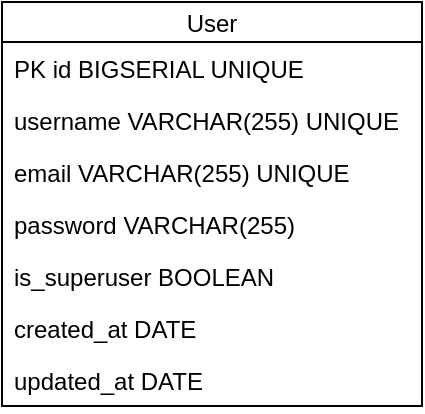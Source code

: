 <mxfile>
    <diagram id="PzUpa_LbkOmveRZ_tFxL" name="Página-1">
        <mxGraphModel dx="650" dy="399" grid="1" gridSize="10" guides="1" tooltips="1" connect="1" arrows="1" fold="1" page="1" pageScale="1" pageWidth="827" pageHeight="1169" math="0" shadow="0">
            <root>
                <mxCell id="0"/>
                <mxCell id="1" parent="0"/>
                <mxCell id="17" value="User" style="swimlane;fontStyle=0;childLayout=stackLayout;horizontal=1;startSize=20;fillColor=none;horizontalStack=0;resizeParent=1;resizeParentMax=0;resizeLast=0;collapsible=1;marginBottom=0;rounded=0;shadow=0;glass=0;sketch=0;" parent="1" vertex="1">
                    <mxGeometry x="190" y="100" width="210" height="202" as="geometry">
                        <mxRectangle x="100" y="140" width="60" height="26" as="alternateBounds"/>
                    </mxGeometry>
                </mxCell>
                <mxCell id="18" value="PK id BIGSERIAL UNIQUE" style="text;strokeColor=none;fillColor=none;align=left;verticalAlign=top;spacingLeft=4;spacingRight=4;overflow=hidden;rotatable=0;points=[[0,0.5],[1,0.5]];portConstraint=eastwest;rounded=0;shadow=0;glass=0;sketch=0;" parent="17" vertex="1">
                    <mxGeometry y="20" width="210" height="26" as="geometry"/>
                </mxCell>
                <mxCell id="19" value="username VARCHAR(255) UNIQUE" style="text;strokeColor=none;fillColor=none;align=left;verticalAlign=top;spacingLeft=4;spacingRight=4;overflow=hidden;rotatable=0;points=[[0,0.5],[1,0.5]];portConstraint=eastwest;rounded=0;shadow=0;glass=0;sketch=0;" parent="17" vertex="1">
                    <mxGeometry y="46" width="210" height="26" as="geometry"/>
                </mxCell>
                <mxCell id="20" value="email VARCHAR(255) UNIQUE" style="text;strokeColor=none;fillColor=none;align=left;verticalAlign=top;spacingLeft=4;spacingRight=4;overflow=hidden;rotatable=0;points=[[0,0.5],[1,0.5]];portConstraint=eastwest;rounded=0;shadow=0;glass=0;sketch=0;" parent="17" vertex="1">
                    <mxGeometry y="72" width="210" height="26" as="geometry"/>
                </mxCell>
                <mxCell id="22" value="password VARCHAR(255)" style="text;strokeColor=none;fillColor=none;align=left;verticalAlign=top;spacingLeft=4;spacingRight=4;overflow=hidden;rotatable=0;points=[[0,0.5],[1,0.5]];portConstraint=eastwest;rounded=0;shadow=0;glass=0;sketch=0;" parent="17" vertex="1">
                    <mxGeometry y="98" width="210" height="26" as="geometry"/>
                </mxCell>
                <mxCell id="23" value="is_superuser BOOLEAN" style="text;strokeColor=none;fillColor=none;align=left;verticalAlign=top;spacingLeft=4;spacingRight=4;overflow=hidden;rotatable=0;points=[[0,0.5],[1,0.5]];portConstraint=eastwest;rounded=0;shadow=0;glass=0;sketch=0;" parent="17" vertex="1">
                    <mxGeometry y="124" width="210" height="26" as="geometry"/>
                </mxCell>
                <mxCell id="24" value="created_at DATE" style="text;strokeColor=none;fillColor=none;align=left;verticalAlign=top;spacingLeft=4;spacingRight=4;overflow=hidden;rotatable=0;points=[[0,0.5],[1,0.5]];portConstraint=eastwest;rounded=0;shadow=0;glass=0;sketch=0;" parent="17" vertex="1">
                    <mxGeometry y="150" width="210" height="26" as="geometry"/>
                </mxCell>
                <mxCell id="21" value="updated_at DATE" style="text;strokeColor=none;fillColor=none;align=left;verticalAlign=top;spacingLeft=4;spacingRight=4;overflow=hidden;rotatable=0;points=[[0,0.5],[1,0.5]];portConstraint=eastwest;rounded=0;shadow=0;glass=0;sketch=0;" parent="17" vertex="1">
                    <mxGeometry y="176" width="210" height="26" as="geometry"/>
                </mxCell>
            </root>
        </mxGraphModel>
    </diagram>
</mxfile>
